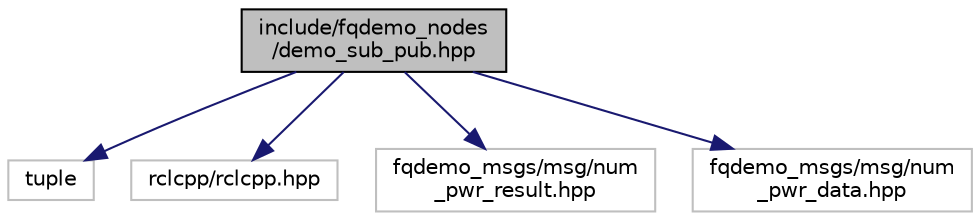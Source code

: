 digraph "include/fqdemo_nodes/demo_sub_pub.hpp"
{
 // LATEX_PDF_SIZE
  edge [fontname="Helvetica",fontsize="10",labelfontname="Helvetica",labelfontsize="10"];
  node [fontname="Helvetica",fontsize="10",shape=record];
  Node1 [label="include/fqdemo_nodes\l/demo_sub_pub.hpp",height=0.2,width=0.4,color="black", fillcolor="grey75", style="filled", fontcolor="black",tooltip="This is the header file for the DemoSubPub class."];
  Node1 -> Node2 [color="midnightblue",fontsize="10",style="solid",fontname="Helvetica"];
  Node2 [label="tuple",height=0.2,width=0.4,color="grey75", fillcolor="white", style="filled",tooltip=" "];
  Node1 -> Node3 [color="midnightblue",fontsize="10",style="solid",fontname="Helvetica"];
  Node3 [label="rclcpp/rclcpp.hpp",height=0.2,width=0.4,color="grey75", fillcolor="white", style="filled",tooltip=" "];
  Node1 -> Node4 [color="midnightblue",fontsize="10",style="solid",fontname="Helvetica"];
  Node4 [label="fqdemo_msgs/msg/num\l_pwr_result.hpp",height=0.2,width=0.4,color="grey75", fillcolor="white", style="filled",tooltip=" "];
  Node1 -> Node5 [color="midnightblue",fontsize="10",style="solid",fontname="Helvetica"];
  Node5 [label="fqdemo_msgs/msg/num\l_pwr_data.hpp",height=0.2,width=0.4,color="grey75", fillcolor="white", style="filled",tooltip=" "];
}
